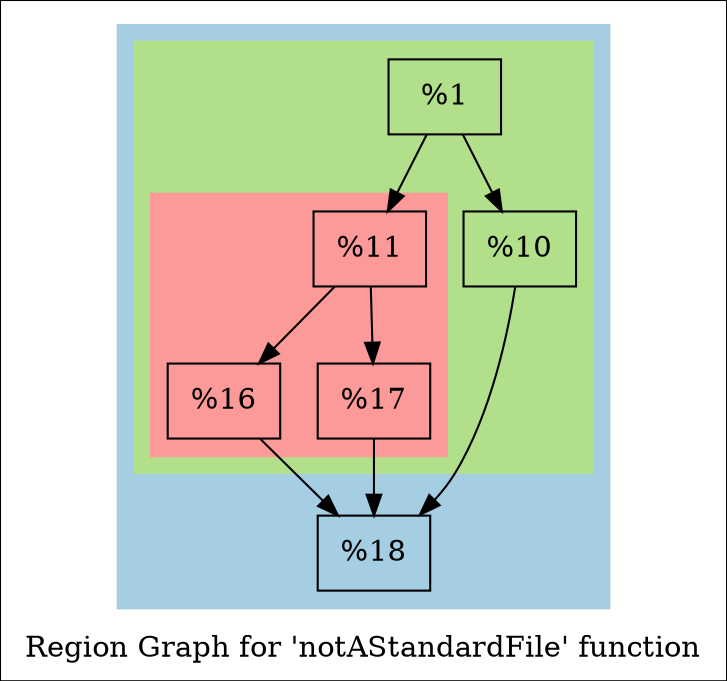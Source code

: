 digraph "Region Graph for 'notAStandardFile' function" {
	label="Region Graph for 'notAStandardFile' function";

	Node0x13724c0 [shape=record,label="{%1}"];
	Node0x13724c0 -> Node0x133f050;
	Node0x13724c0 -> Node0x1107c60;
	Node0x133f050 [shape=record,label="{%10}"];
	Node0x133f050 -> Node0x11b8ea0;
	Node0x11b8ea0 [shape=record,label="{%18}"];
	Node0x1107c60 [shape=record,label="{%11}"];
	Node0x1107c60 -> Node0x1433e40;
	Node0x1107c60 -> Node0x1330460;
	Node0x1433e40 [shape=record,label="{%16}"];
	Node0x1433e40 -> Node0x11b8ea0;
	Node0x1330460 [shape=record,label="{%17}"];
	Node0x1330460 -> Node0x11b8ea0;
	colorscheme = "paired12"
        subgraph cluster_0x139ee90 {
          label = "";
          style = filled;
          color = 1
          subgraph cluster_0x145a750 {
            label = "";
            style = filled;
            color = 3
            subgraph cluster_0x1481100 {
              label = "";
              style = filled;
              color = 5
              Node0x1107c60;
              Node0x1433e40;
              Node0x1330460;
            }
            Node0x13724c0;
            Node0x133f050;
          }
          Node0x11b8ea0;
        }
}

